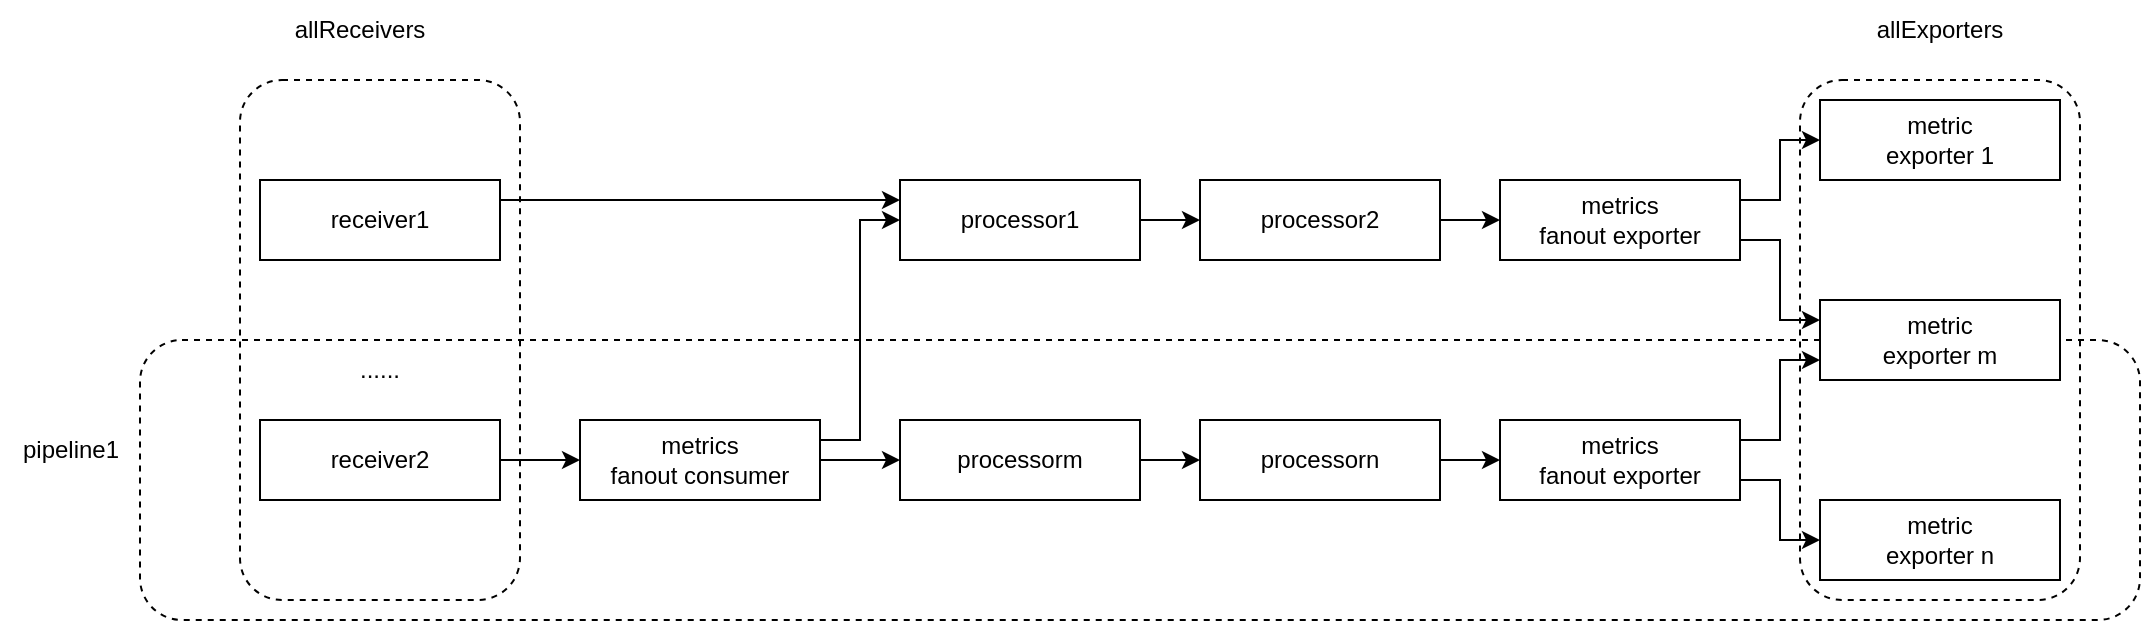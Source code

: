 <mxfile version="20.1.1" type="github">
  <diagram id="_LxJx1vaS36MO5N9sxja" name="Page-1">
    <mxGraphModel dx="2351" dy="843" grid="1" gridSize="10" guides="1" tooltips="1" connect="1" arrows="1" fold="1" page="1" pageScale="1" pageWidth="850" pageHeight="1100" math="0" shadow="0">
      <root>
        <mxCell id="0" />
        <mxCell id="1" parent="0" />
        <mxCell id="RznpsTiiR-RghVBuMiab-2" value="" style="rounded=1;whiteSpace=wrap;html=1;fillColor=none;dashed=1;glass=0;shadow=0;perimeterSpacing=0;" vertex="1" parent="1">
          <mxGeometry x="-240" y="360" width="1000" height="140" as="geometry" />
        </mxCell>
        <mxCell id="LTWpkLG5G5hy6Ok1S2tH-29" value="" style="rounded=1;whiteSpace=wrap;html=1;fillColor=none;dashed=1;glass=0;shadow=0;perimeterSpacing=0;" parent="1" vertex="1">
          <mxGeometry x="-190" y="230" width="140" height="260" as="geometry" />
        </mxCell>
        <mxCell id="LTWpkLG5G5hy6Ok1S2tH-26" style="edgeStyle=orthogonalEdgeStyle;rounded=0;orthogonalLoop=1;jettySize=auto;html=1;exitX=1;exitY=0.25;exitDx=0;exitDy=0;entryX=0;entryY=0.25;entryDx=0;entryDy=0;" parent="1" source="LTWpkLG5G5hy6Ok1S2tH-1" target="LTWpkLG5G5hy6Ok1S2tH-5" edge="1">
          <mxGeometry relative="1" as="geometry" />
        </mxCell>
        <mxCell id="LTWpkLG5G5hy6Ok1S2tH-1" value="receiver1" style="rounded=0;whiteSpace=wrap;html=1;" parent="1" vertex="1">
          <mxGeometry x="-180" y="280" width="120" height="40" as="geometry" />
        </mxCell>
        <mxCell id="RznpsTiiR-RghVBuMiab-7" style="edgeStyle=orthogonalEdgeStyle;rounded=0;orthogonalLoop=1;jettySize=auto;html=1;exitX=1;exitY=0.5;exitDx=0;exitDy=0;entryX=0;entryY=0.5;entryDx=0;entryDy=0;" edge="1" parent="1" source="LTWpkLG5G5hy6Ok1S2tH-3" target="RznpsTiiR-RghVBuMiab-4">
          <mxGeometry relative="1" as="geometry" />
        </mxCell>
        <mxCell id="LTWpkLG5G5hy6Ok1S2tH-3" value="receiver2" style="rounded=0;whiteSpace=wrap;html=1;" parent="1" vertex="1">
          <mxGeometry x="-180" y="400" width="120" height="40" as="geometry" />
        </mxCell>
        <mxCell id="LTWpkLG5G5hy6Ok1S2tH-4" value="......" style="text;html=1;strokeColor=none;fillColor=none;align=center;verticalAlign=middle;whiteSpace=wrap;rounded=0;" parent="1" vertex="1">
          <mxGeometry x="-150" y="360" width="60" height="30" as="geometry" />
        </mxCell>
        <mxCell id="LTWpkLG5G5hy6Ok1S2tH-20" style="edgeStyle=orthogonalEdgeStyle;rounded=0;orthogonalLoop=1;jettySize=auto;html=1;exitX=1;exitY=0.5;exitDx=0;exitDy=0;" parent="1" source="LTWpkLG5G5hy6Ok1S2tH-5" target="LTWpkLG5G5hy6Ok1S2tH-6" edge="1">
          <mxGeometry relative="1" as="geometry" />
        </mxCell>
        <mxCell id="LTWpkLG5G5hy6Ok1S2tH-5" value="processor1" style="rounded=0;whiteSpace=wrap;html=1;" parent="1" vertex="1">
          <mxGeometry x="140" y="280" width="120" height="40" as="geometry" />
        </mxCell>
        <mxCell id="LTWpkLG5G5hy6Ok1S2tH-19" style="edgeStyle=orthogonalEdgeStyle;rounded=0;orthogonalLoop=1;jettySize=auto;html=1;exitX=1;exitY=0.5;exitDx=0;exitDy=0;entryX=0;entryY=0.5;entryDx=0;entryDy=0;" parent="1" source="LTWpkLG5G5hy6Ok1S2tH-6" target="LTWpkLG5G5hy6Ok1S2tH-9" edge="1">
          <mxGeometry relative="1" as="geometry" />
        </mxCell>
        <mxCell id="LTWpkLG5G5hy6Ok1S2tH-6" value="processor2" style="rounded=0;whiteSpace=wrap;html=1;" parent="1" vertex="1">
          <mxGeometry x="290" y="280" width="120" height="40" as="geometry" />
        </mxCell>
        <mxCell id="LTWpkLG5G5hy6Ok1S2tH-7" value="metric&lt;br&gt;exporter 1" style="rounded=0;whiteSpace=wrap;html=1;" parent="1" vertex="1">
          <mxGeometry x="600" y="240" width="120" height="40" as="geometry" />
        </mxCell>
        <mxCell id="LTWpkLG5G5hy6Ok1S2tH-8" value="metric&lt;br&gt;exporter m" style="rounded=0;whiteSpace=wrap;html=1;" parent="1" vertex="1">
          <mxGeometry x="600" y="340" width="120" height="40" as="geometry" />
        </mxCell>
        <mxCell id="LTWpkLG5G5hy6Ok1S2tH-10" style="edgeStyle=orthogonalEdgeStyle;rounded=0;orthogonalLoop=1;jettySize=auto;html=1;exitX=1;exitY=0.25;exitDx=0;exitDy=0;entryX=0;entryY=0.5;entryDx=0;entryDy=0;" parent="1" source="LTWpkLG5G5hy6Ok1S2tH-9" target="LTWpkLG5G5hy6Ok1S2tH-7" edge="1">
          <mxGeometry relative="1" as="geometry" />
        </mxCell>
        <mxCell id="LTWpkLG5G5hy6Ok1S2tH-13" style="edgeStyle=orthogonalEdgeStyle;rounded=0;orthogonalLoop=1;jettySize=auto;html=1;exitX=1;exitY=0.75;exitDx=0;exitDy=0;entryX=0;entryY=0.25;entryDx=0;entryDy=0;" parent="1" source="LTWpkLG5G5hy6Ok1S2tH-9" target="LTWpkLG5G5hy6Ok1S2tH-8" edge="1">
          <mxGeometry relative="1" as="geometry" />
        </mxCell>
        <mxCell id="LTWpkLG5G5hy6Ok1S2tH-9" value="metrics&lt;br&gt;fanout exporter" style="rounded=0;whiteSpace=wrap;html=1;" parent="1" vertex="1">
          <mxGeometry x="440" y="280" width="120" height="40" as="geometry" />
        </mxCell>
        <mxCell id="LTWpkLG5G5hy6Ok1S2tH-14" style="edgeStyle=orthogonalEdgeStyle;rounded=0;orthogonalLoop=1;jettySize=auto;html=1;exitX=1;exitY=0.25;exitDx=0;exitDy=0;entryX=0;entryY=0.75;entryDx=0;entryDy=0;" parent="1" source="LTWpkLG5G5hy6Ok1S2tH-12" target="LTWpkLG5G5hy6Ok1S2tH-8" edge="1">
          <mxGeometry relative="1" as="geometry" />
        </mxCell>
        <mxCell id="LTWpkLG5G5hy6Ok1S2tH-16" style="edgeStyle=orthogonalEdgeStyle;rounded=0;orthogonalLoop=1;jettySize=auto;html=1;exitX=1;exitY=0.75;exitDx=0;exitDy=0;" parent="1" source="LTWpkLG5G5hy6Ok1S2tH-12" target="LTWpkLG5G5hy6Ok1S2tH-15" edge="1">
          <mxGeometry relative="1" as="geometry" />
        </mxCell>
        <mxCell id="LTWpkLG5G5hy6Ok1S2tH-12" value="metrics&lt;br&gt;fanout exporter" style="rounded=0;whiteSpace=wrap;html=1;" parent="1" vertex="1">
          <mxGeometry x="440" y="400" width="120" height="40" as="geometry" />
        </mxCell>
        <mxCell id="LTWpkLG5G5hy6Ok1S2tH-15" value="metric&lt;br&gt;exporter n" style="rounded=0;whiteSpace=wrap;html=1;" parent="1" vertex="1">
          <mxGeometry x="600" y="440" width="120" height="40" as="geometry" />
        </mxCell>
        <mxCell id="LTWpkLG5G5hy6Ok1S2tH-17" value="" style="rounded=1;whiteSpace=wrap;html=1;fillColor=none;dashed=1;glass=0;shadow=0;perimeterSpacing=0;" parent="1" vertex="1">
          <mxGeometry x="590" y="230" width="140" height="260" as="geometry" />
        </mxCell>
        <mxCell id="LTWpkLG5G5hy6Ok1S2tH-18" value="allExporters" style="text;html=1;strokeColor=none;fillColor=none;align=center;verticalAlign=middle;whiteSpace=wrap;rounded=0;shadow=0;glass=0;dashed=1;" parent="1" vertex="1">
          <mxGeometry x="630" y="190" width="60" height="30" as="geometry" />
        </mxCell>
        <mxCell id="LTWpkLG5G5hy6Ok1S2tH-24" style="edgeStyle=orthogonalEdgeStyle;rounded=0;orthogonalLoop=1;jettySize=auto;html=1;exitX=1;exitY=0.5;exitDx=0;exitDy=0;entryX=0;entryY=0.5;entryDx=0;entryDy=0;" parent="1" source="LTWpkLG5G5hy6Ok1S2tH-21" target="LTWpkLG5G5hy6Ok1S2tH-22" edge="1">
          <mxGeometry relative="1" as="geometry" />
        </mxCell>
        <mxCell id="LTWpkLG5G5hy6Ok1S2tH-21" value="processorm" style="rounded=0;whiteSpace=wrap;html=1;" parent="1" vertex="1">
          <mxGeometry x="140" y="400" width="120" height="40" as="geometry" />
        </mxCell>
        <mxCell id="LTWpkLG5G5hy6Ok1S2tH-23" style="edgeStyle=orthogonalEdgeStyle;rounded=0;orthogonalLoop=1;jettySize=auto;html=1;exitX=1;exitY=0.5;exitDx=0;exitDy=0;entryX=0;entryY=0.5;entryDx=0;entryDy=0;" parent="1" source="LTWpkLG5G5hy6Ok1S2tH-22" target="LTWpkLG5G5hy6Ok1S2tH-12" edge="1">
          <mxGeometry relative="1" as="geometry" />
        </mxCell>
        <mxCell id="LTWpkLG5G5hy6Ok1S2tH-22" value="processorn" style="rounded=0;whiteSpace=wrap;html=1;" parent="1" vertex="1">
          <mxGeometry x="290" y="400" width="120" height="40" as="geometry" />
        </mxCell>
        <mxCell id="LTWpkLG5G5hy6Ok1S2tH-30" value="allReceivers" style="text;html=1;strokeColor=none;fillColor=none;align=center;verticalAlign=middle;whiteSpace=wrap;rounded=0;shadow=0;glass=0;dashed=1;" parent="1" vertex="1">
          <mxGeometry x="-160" y="190" width="60" height="30" as="geometry" />
        </mxCell>
        <mxCell id="RznpsTiiR-RghVBuMiab-3" value="pipeline1" style="text;html=1;align=center;verticalAlign=middle;resizable=0;points=[];autosize=1;strokeColor=none;fillColor=none;" vertex="1" parent="1">
          <mxGeometry x="-310" y="400" width="70" height="30" as="geometry" />
        </mxCell>
        <mxCell id="RznpsTiiR-RghVBuMiab-8" style="edgeStyle=orthogonalEdgeStyle;rounded=0;orthogonalLoop=1;jettySize=auto;html=1;exitX=1;exitY=0.5;exitDx=0;exitDy=0;entryX=0;entryY=0.5;entryDx=0;entryDy=0;" edge="1" parent="1" source="RznpsTiiR-RghVBuMiab-4" target="LTWpkLG5G5hy6Ok1S2tH-21">
          <mxGeometry relative="1" as="geometry" />
        </mxCell>
        <mxCell id="RznpsTiiR-RghVBuMiab-9" style="edgeStyle=orthogonalEdgeStyle;rounded=0;orthogonalLoop=1;jettySize=auto;html=1;exitX=1;exitY=0.25;exitDx=0;exitDy=0;entryX=0;entryY=0.5;entryDx=0;entryDy=0;" edge="1" parent="1" source="RznpsTiiR-RghVBuMiab-4" target="LTWpkLG5G5hy6Ok1S2tH-5">
          <mxGeometry relative="1" as="geometry" />
        </mxCell>
        <mxCell id="RznpsTiiR-RghVBuMiab-4" value="metrics&lt;br&gt;fanout consumer" style="rounded=0;whiteSpace=wrap;html=1;" vertex="1" parent="1">
          <mxGeometry x="-20" y="400" width="120" height="40" as="geometry" />
        </mxCell>
      </root>
    </mxGraphModel>
  </diagram>
</mxfile>
